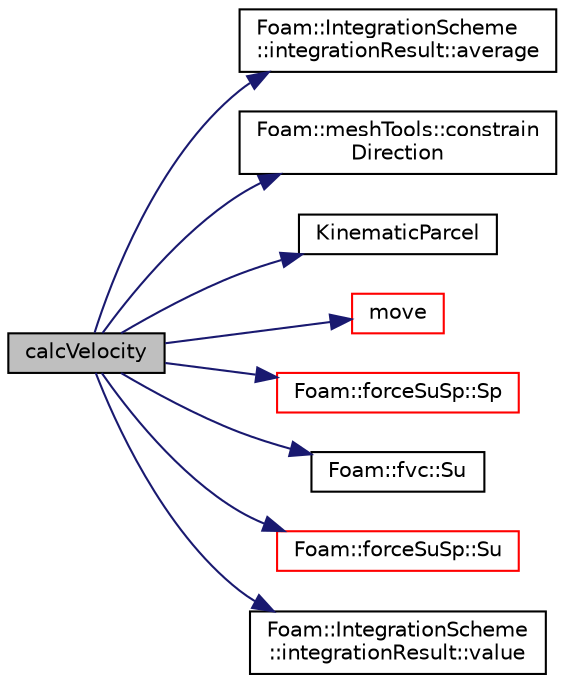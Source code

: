 digraph "calcVelocity"
{
  bgcolor="transparent";
  edge [fontname="Helvetica",fontsize="10",labelfontname="Helvetica",labelfontsize="10"];
  node [fontname="Helvetica",fontsize="10",shape=record];
  rankdir="LR";
  Node1 [label="calcVelocity",height=0.2,width=0.4,color="black", fillcolor="grey75", style="filled", fontcolor="black"];
  Node1 -> Node2 [color="midnightblue",fontsize="10",style="solid",fontname="Helvetica"];
  Node2 [label="Foam::IntegrationScheme\l::integrationResult::average",height=0.2,width=0.4,color="black",URL="$a01152.html#acdbc01c0179b0ded8e9fe4d5b5279bff",tooltip="Return const access to the average. "];
  Node1 -> Node3 [color="midnightblue",fontsize="10",style="solid",fontname="Helvetica"];
  Node3 [label="Foam::meshTools::constrain\lDirection",height=0.2,width=0.4,color="black",URL="$a11030.html#a05919d3e656fa4d04e9c3918d5b01b24",tooltip="Set the constrained components of directions/velocity to zero. "];
  Node1 -> Node4 [color="midnightblue",fontsize="10",style="solid",fontname="Helvetica"];
  Node4 [label="KinematicParcel",height=0.2,width=0.4,color="black",URL="$a01257.html#aeb1f369f54542a774c449c7cd803e853",tooltip="Construct from owner, position, and cloud owner. "];
  Node1 -> Node5 [color="midnightblue",fontsize="10",style="solid",fontname="Helvetica"];
  Node5 [label="move",height=0.2,width=0.4,color="red",URL="$a01257.html#a11bc6dce932dcca261959dab510eca54",tooltip="Move the parcel. "];
  Node1 -> Node6 [color="midnightblue",fontsize="10",style="solid",fontname="Helvetica"];
  Node6 [label="Foam::forceSuSp::Sp",height=0.2,width=0.4,color="red",URL="$a00867.html#acfcc3fd27c35d541f661e17aec7592a1",tooltip="Return const access to the implicit coefficient [kg/s]. "];
  Node1 -> Node7 [color="midnightblue",fontsize="10",style="solid",fontname="Helvetica"];
  Node7 [label="Foam::fvc::Su",height=0.2,width=0.4,color="black",URL="$a11009.html#ac92e296062b7b025a96b82351c1d9b89"];
  Node1 -> Node8 [color="midnightblue",fontsize="10",style="solid",fontname="Helvetica"];
  Node8 [label="Foam::forceSuSp::Su",height=0.2,width=0.4,color="red",URL="$a00867.html#aae4f608b4e0e95175a5b210d2a28a71a",tooltip="Return const access to the explicit contribution [kg.m/s2]. "];
  Node1 -> Node9 [color="midnightblue",fontsize="10",style="solid",fontname="Helvetica"];
  Node9 [label="Foam::IntegrationScheme\l::integrationResult::value",height=0.2,width=0.4,color="black",URL="$a01152.html#a3255c0dcbce1e066536c35aad740d6ea",tooltip="Return const access to the value. "];
}
